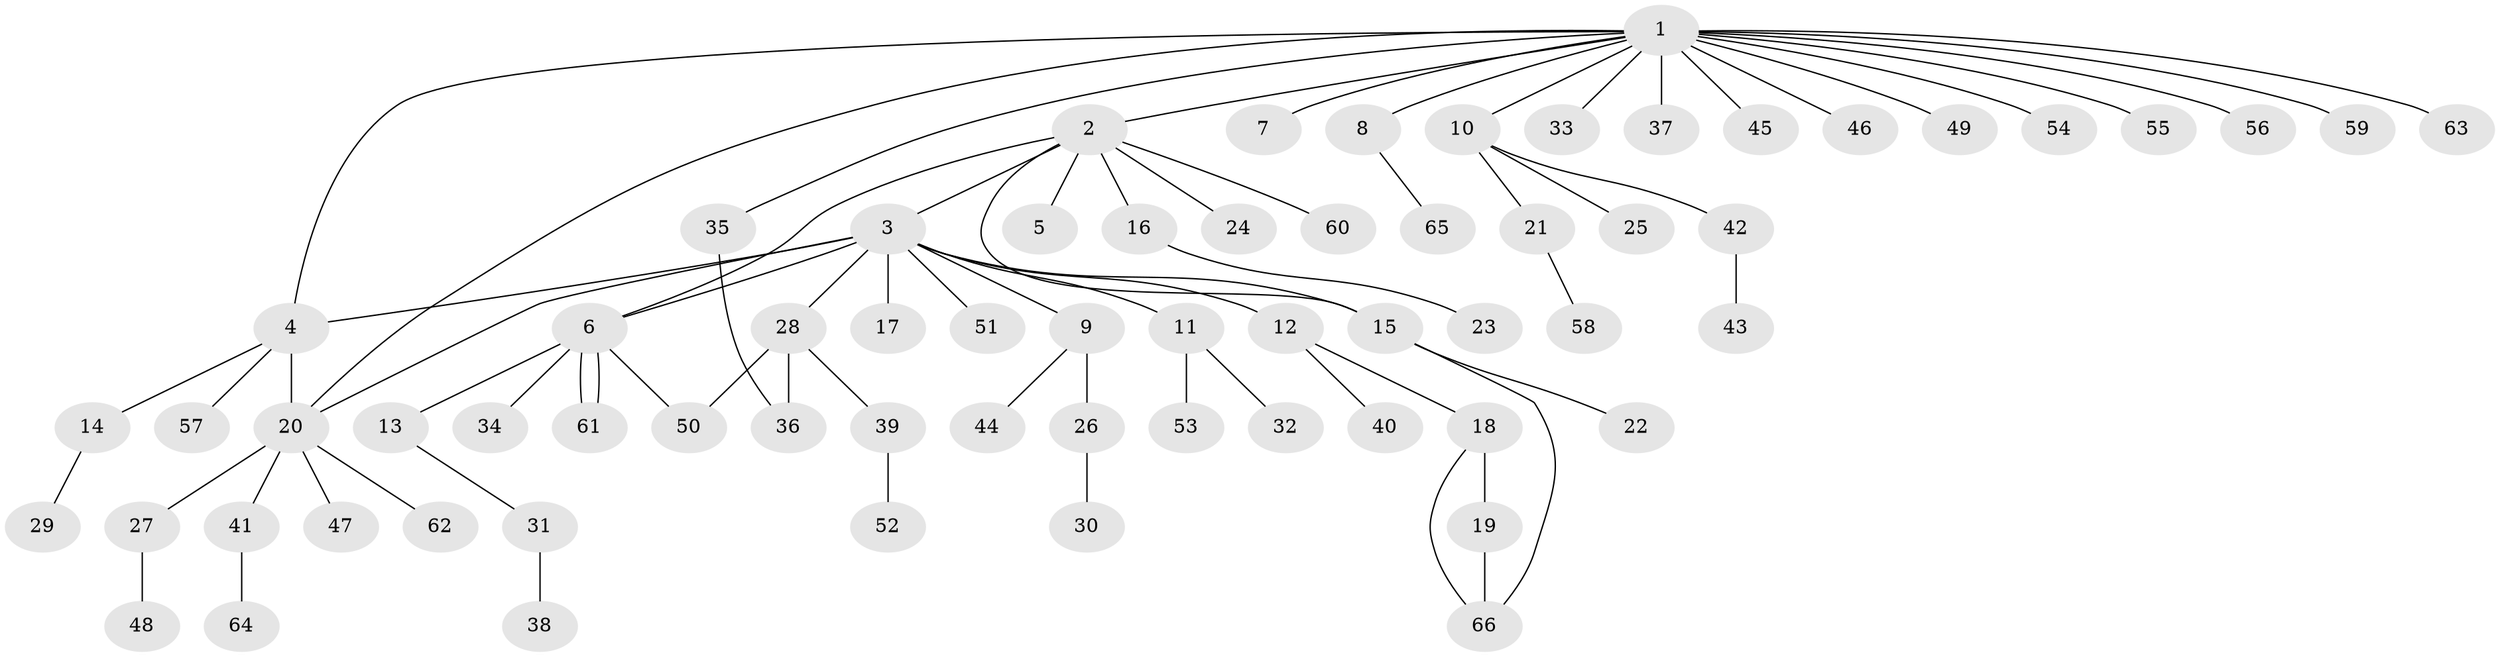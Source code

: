 // Generated by graph-tools (version 1.1) at 2025/14/03/09/25 04:14:45]
// undirected, 66 vertices, 75 edges
graph export_dot {
graph [start="1"]
  node [color=gray90,style=filled];
  1;
  2;
  3;
  4;
  5;
  6;
  7;
  8;
  9;
  10;
  11;
  12;
  13;
  14;
  15;
  16;
  17;
  18;
  19;
  20;
  21;
  22;
  23;
  24;
  25;
  26;
  27;
  28;
  29;
  30;
  31;
  32;
  33;
  34;
  35;
  36;
  37;
  38;
  39;
  40;
  41;
  42;
  43;
  44;
  45;
  46;
  47;
  48;
  49;
  50;
  51;
  52;
  53;
  54;
  55;
  56;
  57;
  58;
  59;
  60;
  61;
  62;
  63;
  64;
  65;
  66;
  1 -- 2;
  1 -- 4;
  1 -- 7;
  1 -- 8;
  1 -- 10;
  1 -- 20;
  1 -- 33;
  1 -- 35;
  1 -- 37;
  1 -- 45;
  1 -- 46;
  1 -- 49;
  1 -- 54;
  1 -- 55;
  1 -- 56;
  1 -- 59;
  1 -- 63;
  2 -- 3;
  2 -- 5;
  2 -- 6;
  2 -- 15;
  2 -- 16;
  2 -- 24;
  2 -- 60;
  3 -- 4;
  3 -- 6;
  3 -- 9;
  3 -- 11;
  3 -- 12;
  3 -- 15;
  3 -- 17;
  3 -- 20;
  3 -- 28;
  3 -- 51;
  4 -- 14;
  4 -- 20;
  4 -- 57;
  6 -- 13;
  6 -- 34;
  6 -- 50;
  6 -- 61;
  6 -- 61;
  8 -- 65;
  9 -- 26;
  9 -- 44;
  10 -- 21;
  10 -- 25;
  10 -- 42;
  11 -- 32;
  11 -- 53;
  12 -- 18;
  12 -- 40;
  13 -- 31;
  14 -- 29;
  15 -- 22;
  15 -- 66;
  16 -- 23;
  18 -- 19;
  18 -- 66;
  19 -- 66;
  20 -- 27;
  20 -- 41;
  20 -- 47;
  20 -- 62;
  21 -- 58;
  26 -- 30;
  27 -- 48;
  28 -- 36;
  28 -- 39;
  28 -- 50;
  31 -- 38;
  35 -- 36;
  39 -- 52;
  41 -- 64;
  42 -- 43;
}

